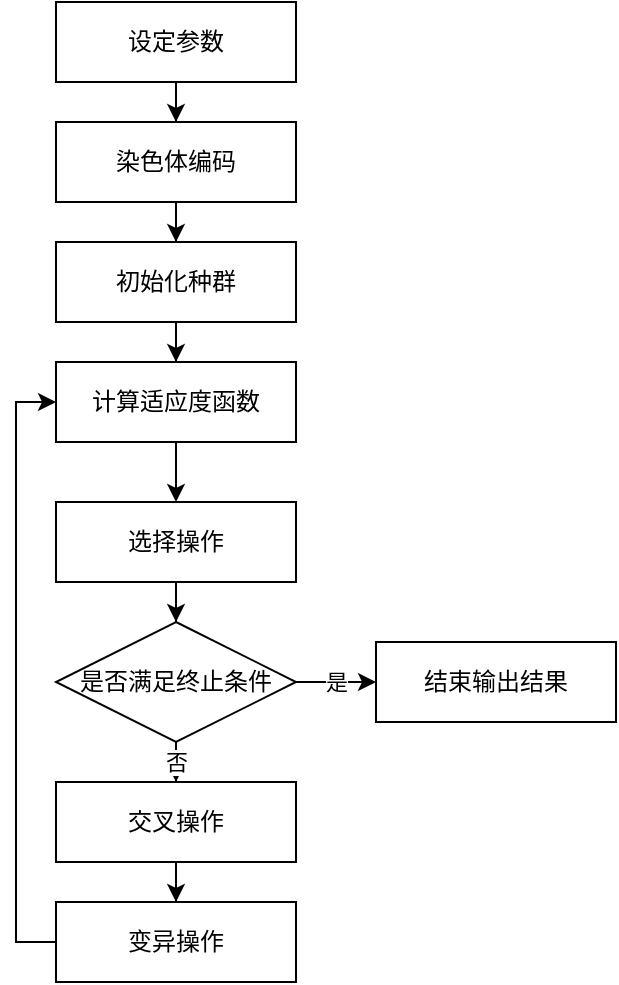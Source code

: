<mxfile version="14.6.13" type="github">
  <diagram id="BsQKv6kvzaPoYbIWq4GO" name="Page-1">
    <mxGraphModel dx="326" dy="513" grid="1" gridSize="10" guides="1" tooltips="1" connect="1" arrows="1" fold="1" page="1" pageScale="1" pageWidth="827" pageHeight="1169" math="0" shadow="0">
      <root>
        <mxCell id="0" />
        <mxCell id="1" parent="0" />
        <mxCell id="sU6mHpPHLssozd2ze_BH-1" style="edgeStyle=orthogonalEdgeStyle;rounded=0;orthogonalLoop=1;jettySize=auto;html=1;entryX=0;entryY=0.5;entryDx=0;entryDy=0;" edge="1" parent="1" source="_LWjVrq4vQnBGBesh3__-13" target="_LWjVrq4vQnBGBesh3__-8">
          <mxGeometry relative="1" as="geometry">
            <Array as="points">
              <mxPoint x="110" y="510" />
              <mxPoint x="110" y="240" />
            </Array>
          </mxGeometry>
        </mxCell>
        <mxCell id="_LWjVrq4vQnBGBesh3__-13" value="变异操作" style="whiteSpace=wrap;html=1;" parent="1" vertex="1">
          <mxGeometry x="130" y="490" width="120" height="40" as="geometry" />
        </mxCell>
        <mxCell id="lOIf5OIlS80hEo-pb_s2-8" style="edgeStyle=orthogonalEdgeStyle;rounded=0;orthogonalLoop=1;jettySize=auto;html=1;entryX=0.5;entryY=0;entryDx=0;entryDy=0;" parent="1" source="_LWjVrq4vQnBGBesh3__-2" target="_LWjVrq4vQnBGBesh3__-10" edge="1">
          <mxGeometry relative="1" as="geometry" />
        </mxCell>
        <mxCell id="_LWjVrq4vQnBGBesh3__-2" value="设定参数" style="whiteSpace=wrap;html=1;" parent="1" vertex="1">
          <mxGeometry x="130" y="40" width="120" height="40" as="geometry" />
        </mxCell>
        <mxCell id="lOIf5OIlS80hEo-pb_s2-2" value="否" style="edgeStyle=orthogonalEdgeStyle;rounded=0;orthogonalLoop=1;jettySize=auto;html=1;" parent="1" source="_LWjVrq4vQnBGBesh3__-3" target="_LWjVrq4vQnBGBesh3__-11" edge="1">
          <mxGeometry relative="1" as="geometry" />
        </mxCell>
        <mxCell id="lOIf5OIlS80hEo-pb_s2-9" value="是" style="edgeStyle=orthogonalEdgeStyle;rounded=0;orthogonalLoop=1;jettySize=auto;html=1;" parent="1" source="_LWjVrq4vQnBGBesh3__-3" target="_LWjVrq4vQnBGBesh3__-16" edge="1">
          <mxGeometry relative="1" as="geometry" />
        </mxCell>
        <mxCell id="_LWjVrq4vQnBGBesh3__-3" value="是否满足终止条件" style="rhombus;whiteSpace=wrap;html=1;" parent="1" vertex="1">
          <mxGeometry x="130" y="350" width="120" height="60" as="geometry" />
        </mxCell>
        <mxCell id="lOIf5OIlS80hEo-pb_s2-6" style="edgeStyle=orthogonalEdgeStyle;rounded=0;orthogonalLoop=1;jettySize=auto;html=1;" parent="1" source="_LWjVrq4vQnBGBesh3__-5" target="_LWjVrq4vQnBGBesh3__-8" edge="1">
          <mxGeometry relative="1" as="geometry" />
        </mxCell>
        <mxCell id="_LWjVrq4vQnBGBesh3__-5" value="初始化种群" style="whiteSpace=wrap;html=1;" parent="1" vertex="1">
          <mxGeometry x="130" y="160" width="120" height="40" as="geometry" />
        </mxCell>
        <mxCell id="lOIf5OIlS80hEo-pb_s2-5" style="edgeStyle=orthogonalEdgeStyle;rounded=0;orthogonalLoop=1;jettySize=auto;html=1;" parent="1" source="_LWjVrq4vQnBGBesh3__-8" target="_LWjVrq4vQnBGBesh3__-15" edge="1">
          <mxGeometry relative="1" as="geometry" />
        </mxCell>
        <mxCell id="_LWjVrq4vQnBGBesh3__-8" value="计算适应度函数" style="whiteSpace=wrap;html=1;" parent="1" vertex="1">
          <mxGeometry x="130" y="220" width="120" height="40" as="geometry" />
        </mxCell>
        <mxCell id="lOIf5OIlS80hEo-pb_s2-7" style="edgeStyle=orthogonalEdgeStyle;rounded=0;orthogonalLoop=1;jettySize=auto;html=1;" parent="1" source="_LWjVrq4vQnBGBesh3__-10" target="_LWjVrq4vQnBGBesh3__-5" edge="1">
          <mxGeometry relative="1" as="geometry" />
        </mxCell>
        <mxCell id="_LWjVrq4vQnBGBesh3__-10" value="染色体编码" style="whiteSpace=wrap;html=1;" parent="1" vertex="1">
          <mxGeometry x="130" y="100" width="120" height="40" as="geometry" />
        </mxCell>
        <mxCell id="lOIf5OIlS80hEo-pb_s2-3" style="edgeStyle=orthogonalEdgeStyle;rounded=0;orthogonalLoop=1;jettySize=auto;html=1;entryX=0.5;entryY=0;entryDx=0;entryDy=0;" parent="1" source="_LWjVrq4vQnBGBesh3__-11" target="_LWjVrq4vQnBGBesh3__-13" edge="1">
          <mxGeometry relative="1" as="geometry" />
        </mxCell>
        <mxCell id="_LWjVrq4vQnBGBesh3__-11" value="交叉操作" style="whiteSpace=wrap;html=1;" parent="1" vertex="1">
          <mxGeometry x="130" y="430" width="120" height="40" as="geometry" />
        </mxCell>
        <mxCell id="lOIf5OIlS80hEo-pb_s2-4" style="edgeStyle=orthogonalEdgeStyle;rounded=0;orthogonalLoop=1;jettySize=auto;html=1;" parent="1" source="_LWjVrq4vQnBGBesh3__-15" target="_LWjVrq4vQnBGBesh3__-3" edge="1">
          <mxGeometry relative="1" as="geometry" />
        </mxCell>
        <mxCell id="_LWjVrq4vQnBGBesh3__-15" value="选择操作" style="whiteSpace=wrap;html=1;" parent="1" vertex="1">
          <mxGeometry x="130" y="290" width="120" height="40" as="geometry" />
        </mxCell>
        <mxCell id="_LWjVrq4vQnBGBesh3__-16" value="结束输出结果" style="whiteSpace=wrap;html=1;" parent="1" vertex="1">
          <mxGeometry x="290" y="360" width="120" height="40" as="geometry" />
        </mxCell>
      </root>
    </mxGraphModel>
  </diagram>
</mxfile>
